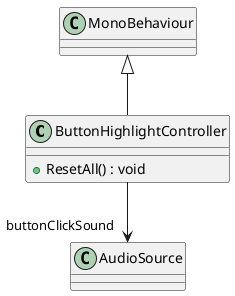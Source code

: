 @startuml
class ButtonHighlightController {
    + ResetAll() : void
}
MonoBehaviour <|-- ButtonHighlightController
ButtonHighlightController --> "buttonClickSound" AudioSource
@enduml
